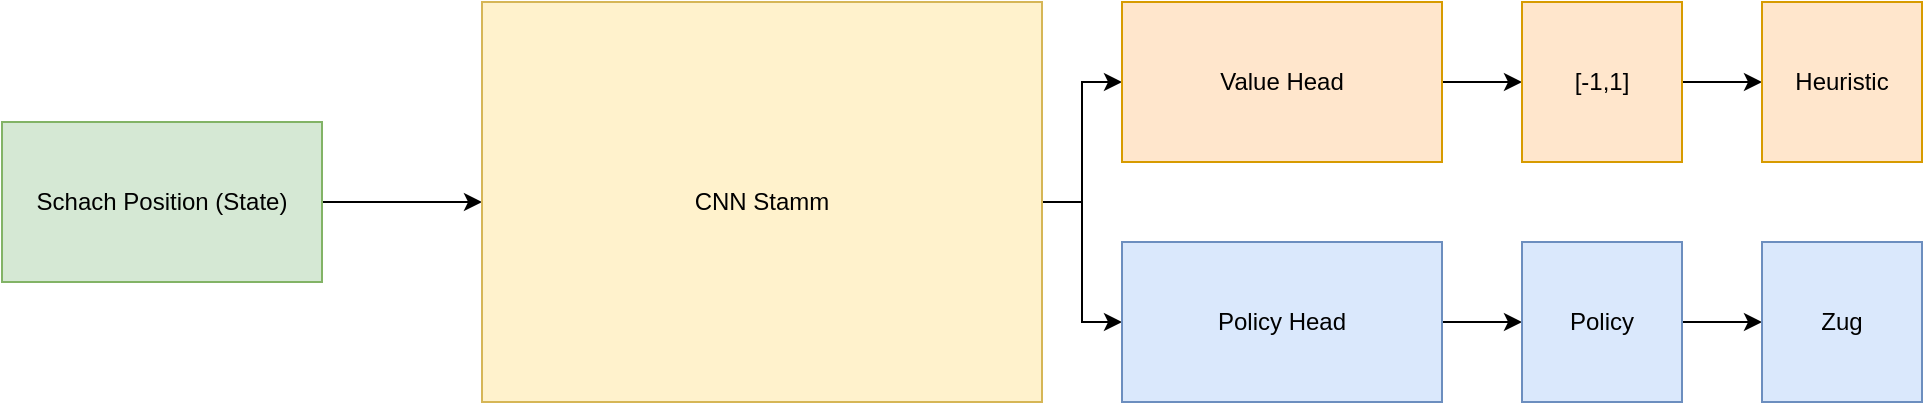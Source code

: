<mxfile version="17.4.2" type="device" pages="3"><diagram id="MPwhvnj9XirTc3FwJVOp" name="Seite-1"><mxGraphModel dx="1102" dy="865" grid="1" gridSize="10" guides="1" tooltips="1" connect="1" arrows="1" fold="1" page="1" pageScale="1" pageWidth="1169" pageHeight="827" math="0" shadow="0"><root><mxCell id="0"/><mxCell id="1" parent="0"/><mxCell id="48iiih0EsFG1W_F-0wax-11" value="" style="edgeStyle=orthogonalEdgeStyle;rounded=0;orthogonalLoop=1;jettySize=auto;html=1;" parent="1" source="48iiih0EsFG1W_F-0wax-1" target="48iiih0EsFG1W_F-0wax-2" edge="1"><mxGeometry relative="1" as="geometry"/></mxCell><mxCell id="48iiih0EsFG1W_F-0wax-1" value="Schach Position (State)" style="rounded=0;whiteSpace=wrap;html=1;fillColor=#d5e8d4;strokeColor=#82b366;" parent="1" vertex="1"><mxGeometry x="40" y="280" width="160" height="80" as="geometry"/></mxCell><mxCell id="48iiih0EsFG1W_F-0wax-5" style="edgeStyle=orthogonalEdgeStyle;rounded=0;orthogonalLoop=1;jettySize=auto;html=1;" parent="1" source="48iiih0EsFG1W_F-0wax-2" target="48iiih0EsFG1W_F-0wax-3" edge="1"><mxGeometry relative="1" as="geometry"/></mxCell><mxCell id="48iiih0EsFG1W_F-0wax-6" style="edgeStyle=orthogonalEdgeStyle;rounded=0;orthogonalLoop=1;jettySize=auto;html=1;" parent="1" source="48iiih0EsFG1W_F-0wax-2" target="48iiih0EsFG1W_F-0wax-4" edge="1"><mxGeometry relative="1" as="geometry"/></mxCell><mxCell id="48iiih0EsFG1W_F-0wax-2" value="CNN Stamm" style="rounded=0;whiteSpace=wrap;html=1;fillColor=#fff2cc;strokeColor=#d6b656;" parent="1" vertex="1"><mxGeometry x="280" y="220" width="280" height="200" as="geometry"/></mxCell><mxCell id="48iiih0EsFG1W_F-0wax-17" style="edgeStyle=orthogonalEdgeStyle;rounded=0;orthogonalLoop=1;jettySize=auto;html=1;exitX=1;exitY=0.5;exitDx=0;exitDy=0;" parent="1" source="48iiih0EsFG1W_F-0wax-3" target="48iiih0EsFG1W_F-0wax-7" edge="1"><mxGeometry relative="1" as="geometry"/></mxCell><mxCell id="48iiih0EsFG1W_F-0wax-3" value="Value Head" style="rounded=0;whiteSpace=wrap;html=1;fillColor=#ffe6cc;strokeColor=#d79b00;" parent="1" vertex="1"><mxGeometry x="600" y="220" width="160" height="80" as="geometry"/></mxCell><mxCell id="48iiih0EsFG1W_F-0wax-18" style="edgeStyle=orthogonalEdgeStyle;rounded=0;orthogonalLoop=1;jettySize=auto;html=1;exitX=1;exitY=0.5;exitDx=0;exitDy=0;" parent="1" source="48iiih0EsFG1W_F-0wax-4" target="48iiih0EsFG1W_F-0wax-8" edge="1"><mxGeometry relative="1" as="geometry"/></mxCell><mxCell id="48iiih0EsFG1W_F-0wax-4" value="Policy Head" style="rounded=0;whiteSpace=wrap;html=1;fillColor=#dae8fc;strokeColor=#6c8ebf;" parent="1" vertex="1"><mxGeometry x="600" y="340" width="160" height="80" as="geometry"/></mxCell><mxCell id="48iiih0EsFG1W_F-0wax-15" value="" style="edgeStyle=orthogonalEdgeStyle;rounded=0;orthogonalLoop=1;jettySize=auto;html=1;" parent="1" source="48iiih0EsFG1W_F-0wax-7" target="48iiih0EsFG1W_F-0wax-14" edge="1"><mxGeometry relative="1" as="geometry"/></mxCell><mxCell id="48iiih0EsFG1W_F-0wax-7" value="[-1,1]" style="rounded=0;whiteSpace=wrap;html=1;fillColor=#ffe6cc;strokeColor=#d79b00;" parent="1" vertex="1"><mxGeometry x="800" y="220" width="80" height="80" as="geometry"/></mxCell><mxCell id="48iiih0EsFG1W_F-0wax-13" value="" style="edgeStyle=orthogonalEdgeStyle;rounded=0;orthogonalLoop=1;jettySize=auto;html=1;" parent="1" source="48iiih0EsFG1W_F-0wax-8" target="48iiih0EsFG1W_F-0wax-12" edge="1"><mxGeometry relative="1" as="geometry"/></mxCell><mxCell id="48iiih0EsFG1W_F-0wax-8" value="Policy" style="rounded=0;whiteSpace=wrap;html=1;fillColor=#dae8fc;strokeColor=#6c8ebf;" parent="1" vertex="1"><mxGeometry x="800" y="340" width="80" height="80" as="geometry"/></mxCell><mxCell id="48iiih0EsFG1W_F-0wax-12" value="Zug" style="rounded=0;whiteSpace=wrap;html=1;fillColor=#dae8fc;strokeColor=#6c8ebf;" parent="1" vertex="1"><mxGeometry x="920" y="340" width="80" height="80" as="geometry"/></mxCell><mxCell id="48iiih0EsFG1W_F-0wax-14" value="Heuristic" style="rounded=0;whiteSpace=wrap;html=1;fillColor=#ffe6cc;strokeColor=#d79b00;" parent="1" vertex="1"><mxGeometry x="920" y="220" width="80" height="80" as="geometry"/></mxCell></root></mxGraphModel></diagram><diagram id="-wSpvWFBvkE7eGeNQc42" name="Seite-2"><mxGraphModel dx="1422" dy="865" grid="1" gridSize="10" guides="1" tooltips="1" connect="1" arrows="1" fold="1" page="1" pageScale="1" pageWidth="1169" pageHeight="827" math="0" shadow="0"><root><mxCell id="0"/><mxCell id="1" parent="0"/><mxCell id="eR4eoK2PBJX7tUgxWEyJ-9" value="" style="rounded=0;whiteSpace=wrap;html=1;fillColor=#ffe6cc;strokeColor=#d79b00;" vertex="1" parent="1"><mxGeometry x="200" y="200" width="400" height="360" as="geometry"/></mxCell><mxCell id="eR4eoK2PBJX7tUgxWEyJ-7" style="edgeStyle=orthogonalEdgeStyle;rounded=0;orthogonalLoop=1;jettySize=auto;html=1;exitX=0.5;exitY=1;exitDx=0;exitDy=0;" edge="1" parent="1" source="eR4eoK2PBJX7tUgxWEyJ-1" target="eR4eoK2PBJX7tUgxWEyJ-2"><mxGeometry relative="1" as="geometry"/></mxCell><mxCell id="eR4eoK2PBJX7tUgxWEyJ-10" style="edgeStyle=orthogonalEdgeStyle;rounded=0;orthogonalLoop=1;jettySize=auto;html=1;exitX=1;exitY=0.5;exitDx=0;exitDy=0;" edge="1" parent="1" source="eR4eoK2PBJX7tUgxWEyJ-1" target="eR4eoK2PBJX7tUgxWEyJ-8"><mxGeometry relative="1" as="geometry"/></mxCell><mxCell id="eR4eoK2PBJX7tUgxWEyJ-1" value="0" style="ellipse;whiteSpace=wrap;html=1;aspect=fixed;" vertex="1" parent="1"><mxGeometry x="380" y="240" width="40" height="40" as="geometry"/></mxCell><mxCell id="eR4eoK2PBJX7tUgxWEyJ-6" style="edgeStyle=orthogonalEdgeStyle;rounded=0;orthogonalLoop=1;jettySize=auto;html=1;exitX=0.5;exitY=1;exitDx=0;exitDy=0;" edge="1" parent="1" source="eR4eoK2PBJX7tUgxWEyJ-2" target="eR4eoK2PBJX7tUgxWEyJ-3"><mxGeometry relative="1" as="geometry"/></mxCell><mxCell id="eR4eoK2PBJX7tUgxWEyJ-16" style="edgeStyle=orthogonalEdgeStyle;rounded=0;orthogonalLoop=1;jettySize=auto;html=1;exitX=0;exitY=0.5;exitDx=0;exitDy=0;" edge="1" parent="1" source="eR4eoK2PBJX7tUgxWEyJ-2" target="eR4eoK2PBJX7tUgxWEyJ-12"><mxGeometry relative="1" as="geometry"/></mxCell><mxCell id="eR4eoK2PBJX7tUgxWEyJ-2" value="1" style="ellipse;whiteSpace=wrap;html=1;aspect=fixed;" vertex="1" parent="1"><mxGeometry x="380" y="320" width="40" height="40" as="geometry"/></mxCell><mxCell id="eR4eoK2PBJX7tUgxWEyJ-14" style="edgeStyle=orthogonalEdgeStyle;rounded=0;orthogonalLoop=1;jettySize=auto;html=1;exitX=1;exitY=0.5;exitDx=0;exitDy=0;" edge="1" parent="1" source="eR4eoK2PBJX7tUgxWEyJ-3" target="eR4eoK2PBJX7tUgxWEyJ-13"><mxGeometry relative="1" as="geometry"/></mxCell><mxCell id="eR4eoK2PBJX7tUgxWEyJ-3" value="2" style="ellipse;whiteSpace=wrap;html=1;aspect=fixed;" vertex="1" parent="1"><mxGeometry x="380" y="400" width="40" height="40" as="geometry"/></mxCell><mxCell id="eR4eoK2PBJX7tUgxWEyJ-4" value="t" style="ellipse;whiteSpace=wrap;html=1;aspect=fixed;" vertex="1" parent="1"><mxGeometry x="380" y="480" width="40" height="40" as="geometry"/></mxCell><mxCell id="eR4eoK2PBJX7tUgxWEyJ-5" value="" style="endArrow=none;dashed=1;html=1;dashPattern=1 3;strokeWidth=2;rounded=0;entryX=0.5;entryY=1;entryDx=0;entryDy=0;" edge="1" parent="1" source="eR4eoK2PBJX7tUgxWEyJ-4" target="eR4eoK2PBJX7tUgxWEyJ-3"><mxGeometry width="50" height="50" relative="1" as="geometry"><mxPoint x="550" y="420" as="sourcePoint"/><mxPoint x="600" y="370" as="targetPoint"/></mxGeometry></mxCell><mxCell id="eR4eoK2PBJX7tUgxWEyJ-11" value="select best move" style="edgeStyle=orthogonalEdgeStyle;rounded=0;orthogonalLoop=1;jettySize=auto;html=1;exitX=1;exitY=0.5;exitDx=0;exitDy=0;entryX=1;entryY=0.5;entryDx=0;entryDy=0;" edge="1" parent="1" source="eR4eoK2PBJX7tUgxWEyJ-8" target="eR4eoK2PBJX7tUgxWEyJ-2"><mxGeometry relative="1" as="geometry"/></mxCell><mxCell id="eR4eoK2PBJX7tUgxWEyJ-8" value="MCTS*" style="rounded=0;whiteSpace=wrap;html=1;" vertex="1" parent="1"><mxGeometry x="460" y="240" width="80" height="40" as="geometry"/></mxCell><mxCell id="eR4eoK2PBJX7tUgxWEyJ-17" style="edgeStyle=orthogonalEdgeStyle;rounded=0;orthogonalLoop=1;jettySize=auto;html=1;exitX=0;exitY=0.5;exitDx=0;exitDy=0;entryX=0;entryY=0.5;entryDx=0;entryDy=0;" edge="1" parent="1" source="eR4eoK2PBJX7tUgxWEyJ-12" target="eR4eoK2PBJX7tUgxWEyJ-3"><mxGeometry relative="1" as="geometry"/></mxCell><mxCell id="eR4eoK2PBJX7tUgxWEyJ-18" value="select best move" style="edgeLabel;html=1;align=center;verticalAlign=middle;resizable=0;points=[];" vertex="1" connectable="0" parent="eR4eoK2PBJX7tUgxWEyJ-17"><mxGeometry x="-0.033" y="-5" relative="1" as="geometry"><mxPoint x="34" y="-5" as="offset"/></mxGeometry></mxCell><mxCell id="eR4eoK2PBJX7tUgxWEyJ-12" value="MCTS*" style="rounded=0;whiteSpace=wrap;html=1;" vertex="1" parent="1"><mxGeometry x="260" y="320" width="80" height="40" as="geometry"/></mxCell><mxCell id="eR4eoK2PBJX7tUgxWEyJ-15" style="edgeStyle=orthogonalEdgeStyle;rounded=0;orthogonalLoop=1;jettySize=auto;html=1;exitX=1;exitY=0.5;exitDx=0;exitDy=0;" edge="1" parent="1" source="eR4eoK2PBJX7tUgxWEyJ-13"><mxGeometry relative="1" as="geometry"><mxPoint x="400" y="460" as="targetPoint"/><Array as="points"><mxPoint x="560" y="420"/><mxPoint x="560" y="460"/><mxPoint x="420" y="460"/></Array></mxGeometry></mxCell><mxCell id="eR4eoK2PBJX7tUgxWEyJ-19" value="select best move" style="edgeLabel;html=1;align=center;verticalAlign=middle;resizable=0;points=[];" vertex="1" connectable="0" parent="eR4eoK2PBJX7tUgxWEyJ-15"><mxGeometry x="0.327" y="2" relative="1" as="geometry"><mxPoint x="26" y="-2" as="offset"/></mxGeometry></mxCell><mxCell id="eR4eoK2PBJX7tUgxWEyJ-13" value="MCTS*" style="rounded=0;whiteSpace=wrap;html=1;" vertex="1" parent="1"><mxGeometry x="460" y="400" width="80" height="40" as="geometry"/></mxCell><mxCell id="eR4eoK2PBJX7tUgxWEyJ-23" value="" style="rounded=0;whiteSpace=wrap;html=1;fillColor=#dae8fc;strokeColor=#6c8ebf;" vertex="1" parent="1"><mxGeometry x="640" y="200" width="360" height="360" as="geometry"/></mxCell><mxCell id="eR4eoK2PBJX7tUgxWEyJ-27" style="edgeStyle=orthogonalEdgeStyle;rounded=0;orthogonalLoop=1;jettySize=auto;html=1;exitX=0.5;exitY=1;exitDx=0;exitDy=0;" edge="1" parent="1" source="eR4eoK2PBJX7tUgxWEyJ-24" target="eR4eoK2PBJX7tUgxWEyJ-25"><mxGeometry relative="1" as="geometry"/></mxCell><mxCell id="eR4eoK2PBJX7tUgxWEyJ-28" style="edgeStyle=orthogonalEdgeStyle;rounded=0;orthogonalLoop=1;jettySize=auto;html=1;exitX=0.5;exitY=1;exitDx=0;exitDy=0;" edge="1" parent="1" source="eR4eoK2PBJX7tUgxWEyJ-24" target="eR4eoK2PBJX7tUgxWEyJ-26"><mxGeometry relative="1" as="geometry"/></mxCell><mxCell id="eR4eoK2PBJX7tUgxWEyJ-45" value="used for simulation" style="edgeStyle=orthogonalEdgeStyle;rounded=0;orthogonalLoop=1;jettySize=auto;html=1;exitX=0.5;exitY=0;exitDx=0;exitDy=0;entryX=0.5;entryY=0;entryDx=0;entryDy=0;" edge="1" parent="1" source="eR4eoK2PBJX7tUgxWEyJ-24" target="eR4eoK2PBJX7tUgxWEyJ-35"><mxGeometry relative="1" as="geometry"/></mxCell><mxCell id="eR4eoK2PBJX7tUgxWEyJ-24" value="AlphaZero" style="rounded=0;whiteSpace=wrap;html=1;" vertex="1" parent="1"><mxGeometry x="840" y="240" width="120" height="40" as="geometry"/></mxCell><mxCell id="eR4eoK2PBJX7tUgxWEyJ-46" style="edgeStyle=orthogonalEdgeStyle;rounded=0;orthogonalLoop=1;jettySize=auto;html=1;exitX=0.5;exitY=1;exitDx=0;exitDy=0;entryX=1;entryY=0.5;entryDx=0;entryDy=0;" edge="1" parent="1" source="eR4eoK2PBJX7tUgxWEyJ-25" target="eR4eoK2PBJX7tUgxWEyJ-40"><mxGeometry relative="1" as="geometry"/></mxCell><mxCell id="eR4eoK2PBJX7tUgxWEyJ-25" value="v" style="ellipse;whiteSpace=wrap;html=1;aspect=fixed;" vertex="1" parent="1"><mxGeometry x="920" y="320" width="40" height="40" as="geometry"/></mxCell><mxCell id="eR4eoK2PBJX7tUgxWEyJ-48" style="edgeStyle=orthogonalEdgeStyle;rounded=0;orthogonalLoop=1;jettySize=auto;html=1;exitX=0.5;exitY=1;exitDx=0;exitDy=0;" edge="1" parent="1" source="eR4eoK2PBJX7tUgxWEyJ-26" target="eR4eoK2PBJX7tUgxWEyJ-40"><mxGeometry relative="1" as="geometry"/></mxCell><mxCell id="eR4eoK2PBJX7tUgxWEyJ-26" value="pi" style="ellipse;whiteSpace=wrap;html=1;aspect=fixed;" vertex="1" parent="1"><mxGeometry x="840" y="320" width="40" height="40" as="geometry"/></mxCell><mxCell id="eR4eoK2PBJX7tUgxWEyJ-38" style="edgeStyle=orthogonalEdgeStyle;rounded=0;orthogonalLoop=1;jettySize=auto;html=1;exitX=0.5;exitY=1;exitDx=0;exitDy=0;" edge="1" parent="1" source="eR4eoK2PBJX7tUgxWEyJ-35" target="eR4eoK2PBJX7tUgxWEyJ-37"><mxGeometry relative="1" as="geometry"/></mxCell><mxCell id="eR4eoK2PBJX7tUgxWEyJ-39" style="edgeStyle=orthogonalEdgeStyle;rounded=0;orthogonalLoop=1;jettySize=auto;html=1;exitX=0.5;exitY=1;exitDx=0;exitDy=0;" edge="1" parent="1" source="eR4eoK2PBJX7tUgxWEyJ-35" target="eR4eoK2PBJX7tUgxWEyJ-36"><mxGeometry relative="1" as="geometry"/></mxCell><mxCell id="eR4eoK2PBJX7tUgxWEyJ-35" value="MCTS Tree" style="rounded=0;whiteSpace=wrap;html=1;" vertex="1" parent="1"><mxGeometry x="680" y="240" width="120" height="40" as="geometry"/></mxCell><mxCell id="eR4eoK2PBJX7tUgxWEyJ-49" style="edgeStyle=orthogonalEdgeStyle;rounded=0;orthogonalLoop=1;jettySize=auto;html=1;exitX=0.5;exitY=1;exitDx=0;exitDy=0;entryX=0;entryY=0.5;entryDx=0;entryDy=0;" edge="1" parent="1" source="eR4eoK2PBJX7tUgxWEyJ-36" target="eR4eoK2PBJX7tUgxWEyJ-40"><mxGeometry relative="1" as="geometry"/></mxCell><mxCell id="eR4eoK2PBJX7tUgxWEyJ-36" value="prob" style="ellipse;whiteSpace=wrap;html=1;aspect=fixed;" vertex="1" parent="1"><mxGeometry x="680" y="320" width="40" height="40" as="geometry"/></mxCell><mxCell id="eR4eoK2PBJX7tUgxWEyJ-47" style="edgeStyle=orthogonalEdgeStyle;rounded=0;orthogonalLoop=1;jettySize=auto;html=1;exitX=0.5;exitY=1;exitDx=0;exitDy=0;" edge="1" parent="1" source="eR4eoK2PBJX7tUgxWEyJ-37" target="eR4eoK2PBJX7tUgxWEyJ-40"><mxGeometry relative="1" as="geometry"/></mxCell><mxCell id="eR4eoK2PBJX7tUgxWEyJ-37" value="~v" style="ellipse;whiteSpace=wrap;html=1;aspect=fixed;" vertex="1" parent="1"><mxGeometry x="760" y="320" width="40" height="40" as="geometry"/></mxCell><mxCell id="eR4eoK2PBJX7tUgxWEyJ-42" style="edgeStyle=orthogonalEdgeStyle;rounded=0;orthogonalLoop=1;jettySize=auto;html=1;exitX=0.5;exitY=1;exitDx=0;exitDy=0;" edge="1" parent="1" source="eR4eoK2PBJX7tUgxWEyJ-40" target="eR4eoK2PBJX7tUgxWEyJ-41"><mxGeometry relative="1" as="geometry"/></mxCell><mxCell id="eR4eoK2PBJX7tUgxWEyJ-40" value="Error" style="rounded=0;whiteSpace=wrap;html=1;" vertex="1" parent="1"><mxGeometry x="780" y="400" width="80" height="40" as="geometry"/></mxCell><mxCell id="eR4eoK2PBJX7tUgxWEyJ-44" style="edgeStyle=orthogonalEdgeStyle;rounded=0;orthogonalLoop=1;jettySize=auto;html=1;exitX=0.5;exitY=1;exitDx=0;exitDy=0;entryX=1;entryY=0.5;entryDx=0;entryDy=0;" edge="1" parent="1" source="eR4eoK2PBJX7tUgxWEyJ-41" target="eR4eoK2PBJX7tUgxWEyJ-24"><mxGeometry relative="1" as="geometry"/></mxCell><mxCell id="eR4eoK2PBJX7tUgxWEyJ-41" value="Update" style="rounded=0;whiteSpace=wrap;html=1;" vertex="1" parent="1"><mxGeometry x="780" y="480" width="80" height="40" as="geometry"/></mxCell></root></mxGraphModel></diagram><diagram id="PS9vznNSWdm2duTE3SiL" name="Seite-3"><mxGraphModel dx="1422" dy="865" grid="1" gridSize="10" guides="1" tooltips="1" connect="1" arrows="1" fold="1" page="1" pageScale="1" pageWidth="1169" pageHeight="827" math="0" shadow="0"><root><mxCell id="0"/><mxCell id="1" parent="0"/></root></mxGraphModel></diagram></mxfile>